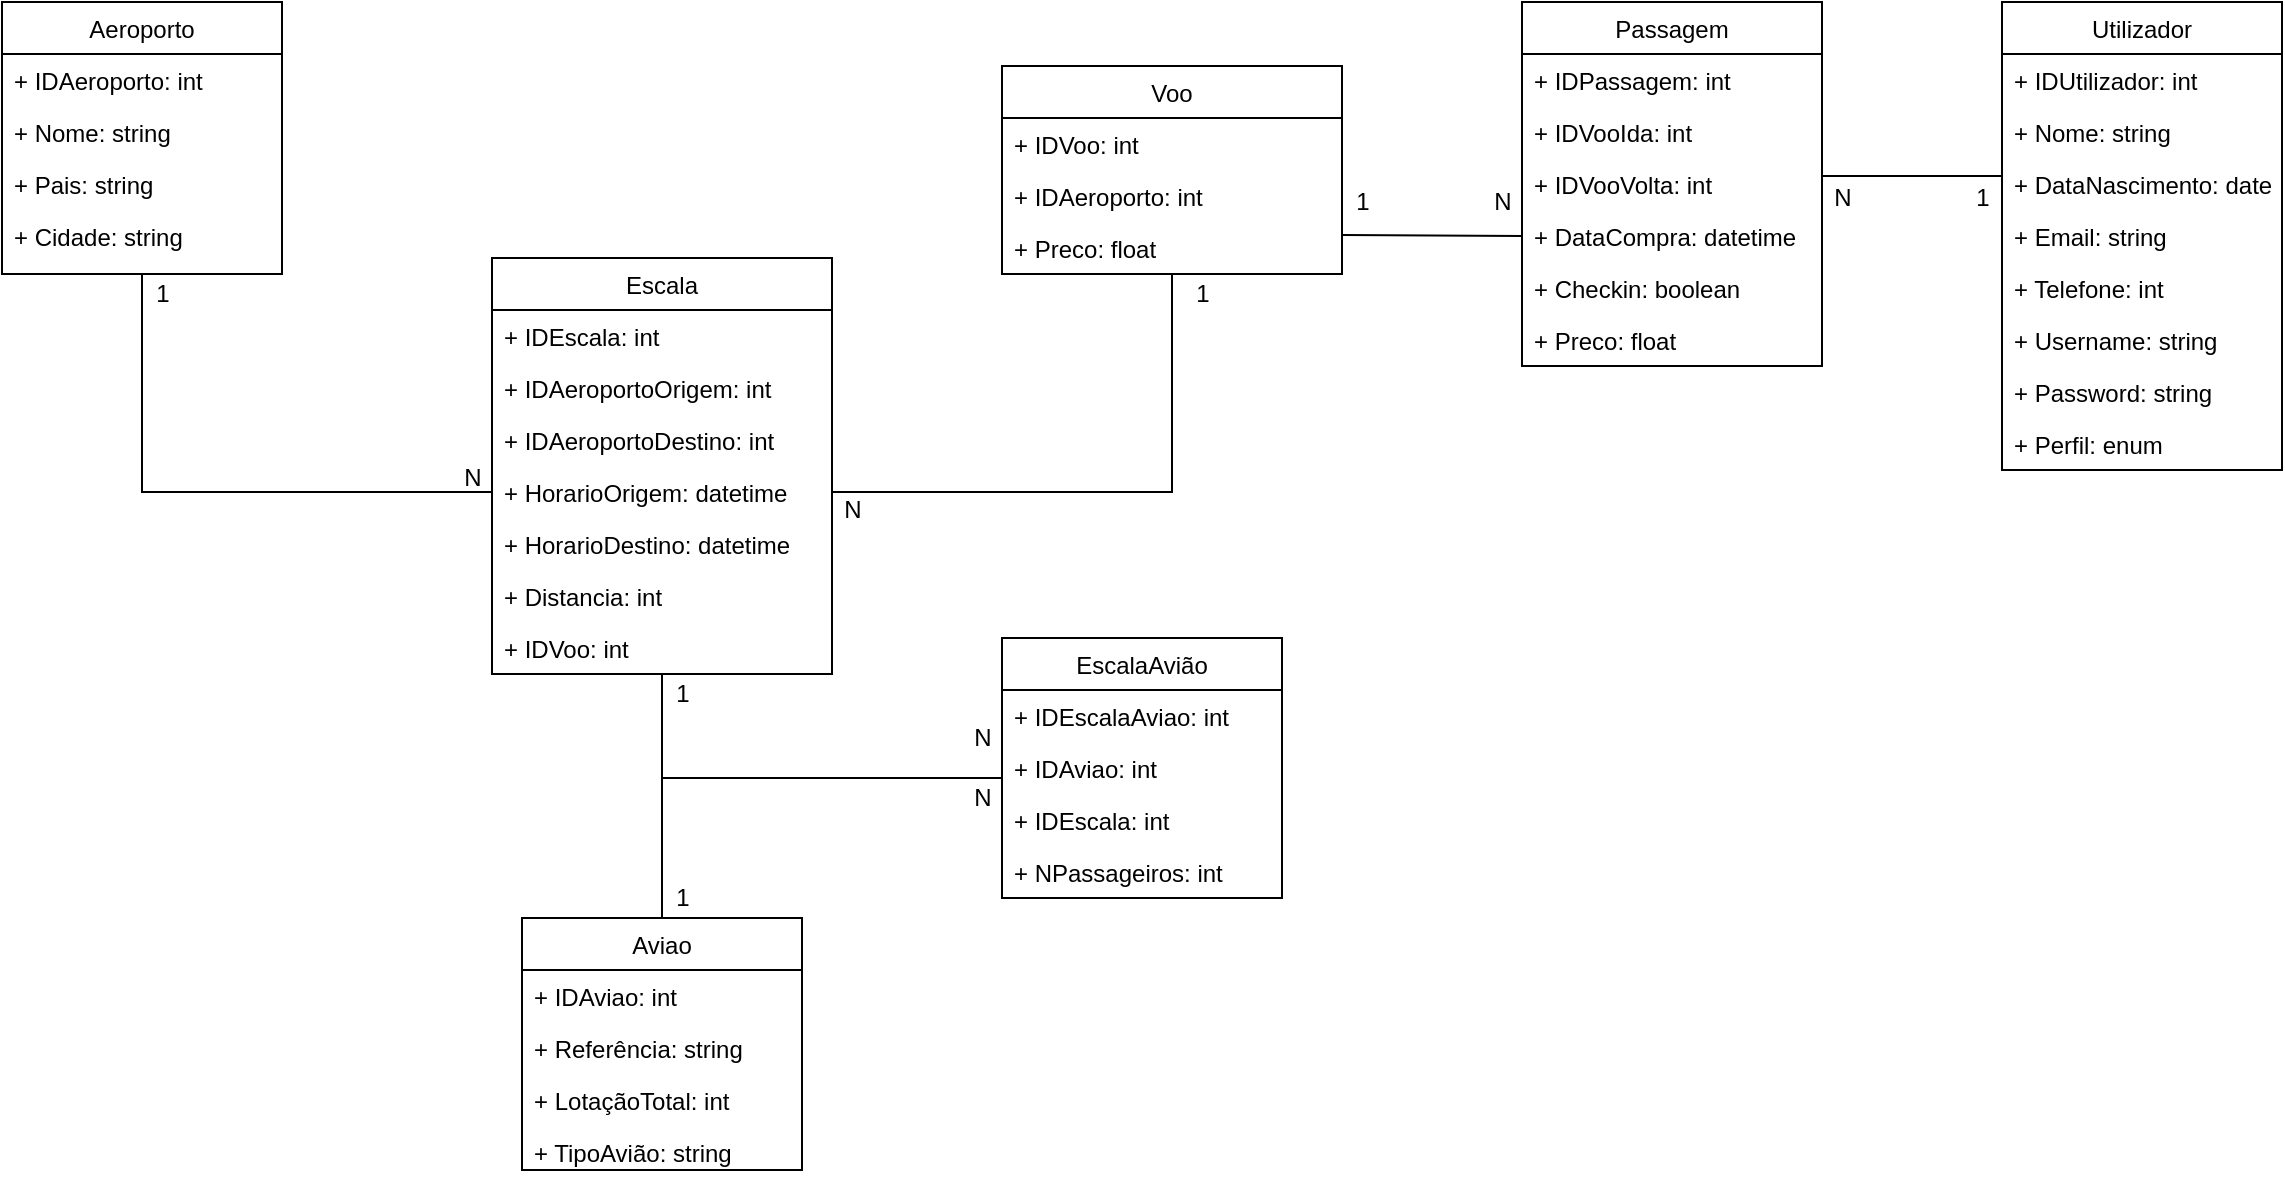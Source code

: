 <mxfile version="14.6.13" type="onedrive"><diagram id="C5RBs43oDa-KdzZeNtuy" name="Page-1"><mxGraphModel dx="1808" dy="1717" grid="1" gridSize="10" guides="1" tooltips="1" connect="1" arrows="1" fold="1" page="1" pageScale="1" pageWidth="827" pageHeight="1169" math="0" shadow="0"><root><mxCell id="WIyWlLk6GJQsqaUBKTNV-0"/><mxCell id="WIyWlLk6GJQsqaUBKTNV-1" parent="WIyWlLk6GJQsqaUBKTNV-0"/><mxCell id="dPHF0v9wu4DCo2CUXEre-5" style="edgeStyle=orthogonalEdgeStyle;rounded=0;orthogonalLoop=1;jettySize=auto;html=1;endArrow=none;endFill=0;" parent="WIyWlLk6GJQsqaUBKTNV-1" source="ezrfCDyUVJdnby8h5Ccg-4" target="ezrfCDyUVJdnby8h5Ccg-29" edge="1"><mxGeometry relative="1" as="geometry"/></mxCell><mxCell id="ezrfCDyUVJdnby8h5Ccg-4" value="Aviao" style="swimlane;fontStyle=0;childLayout=stackLayout;horizontal=1;startSize=26;fillColor=none;horizontalStack=0;resizeParent=1;resizeParentMax=0;resizeLast=0;collapsible=1;marginBottom=0;" parent="WIyWlLk6GJQsqaUBKTNV-1" vertex="1"><mxGeometry x="-180" y="-390" width="140" height="126" as="geometry"/></mxCell><mxCell id="nkhrWxJQGcaeaHnk9ht5-4" value="+ IDAviao: int" style="text;strokeColor=none;fillColor=none;align=left;verticalAlign=top;spacingLeft=4;spacingRight=4;overflow=hidden;rotatable=0;points=[[0,0.5],[1,0.5]];portConstraint=eastwest;" parent="ezrfCDyUVJdnby8h5Ccg-4" vertex="1"><mxGeometry y="26" width="140" height="26" as="geometry"/></mxCell><mxCell id="ezrfCDyUVJdnby8h5Ccg-5" value="+ Referência: string" style="text;strokeColor=none;fillColor=none;align=left;verticalAlign=top;spacingLeft=4;spacingRight=4;overflow=hidden;rotatable=0;points=[[0,0.5],[1,0.5]];portConstraint=eastwest;" parent="ezrfCDyUVJdnby8h5Ccg-4" vertex="1"><mxGeometry y="52" width="140" height="26" as="geometry"/></mxCell><mxCell id="ezrfCDyUVJdnby8h5Ccg-6" value="+ LotaçãoTotal: int" style="text;strokeColor=none;fillColor=none;align=left;verticalAlign=top;spacingLeft=4;spacingRight=4;overflow=hidden;rotatable=0;points=[[0,0.5],[1,0.5]];portConstraint=eastwest;" parent="ezrfCDyUVJdnby8h5Ccg-4" vertex="1"><mxGeometry y="78" width="140" height="26" as="geometry"/></mxCell><mxCell id="ezrfCDyUVJdnby8h5Ccg-7" value="+ TipoAvião: string" style="text;strokeColor=none;fillColor=none;align=left;verticalAlign=top;spacingLeft=4;spacingRight=4;overflow=hidden;rotatable=0;points=[[0,0.5],[1,0.5]];portConstraint=eastwest;" parent="ezrfCDyUVJdnby8h5Ccg-4" vertex="1"><mxGeometry y="104" width="140" height="22" as="geometry"/></mxCell><mxCell id="dPHF0v9wu4DCo2CUXEre-4" style="edgeStyle=orthogonalEdgeStyle;rounded=0;orthogonalLoop=1;jettySize=auto;html=1;endArrow=none;endFill=0;" parent="WIyWlLk6GJQsqaUBKTNV-1" source="ezrfCDyUVJdnby8h5Ccg-12" target="ezrfCDyUVJdnby8h5Ccg-32" edge="1"><mxGeometry relative="1" as="geometry"/></mxCell><mxCell id="ezrfCDyUVJdnby8h5Ccg-12" value="Voo" style="swimlane;fontStyle=0;childLayout=stackLayout;horizontal=1;startSize=26;fillColor=none;horizontalStack=0;resizeParent=1;resizeParentMax=0;resizeLast=0;collapsible=1;marginBottom=0;" parent="WIyWlLk6GJQsqaUBKTNV-1" vertex="1"><mxGeometry x="60" y="-816" width="170" height="104" as="geometry"/></mxCell><mxCell id="ezrfCDyUVJdnby8h5Ccg-13" value="+ IDVoo: int" style="text;strokeColor=none;fillColor=none;align=left;verticalAlign=top;spacingLeft=4;spacingRight=4;overflow=hidden;rotatable=0;points=[[0,0.5],[1,0.5]];portConstraint=eastwest;" parent="ezrfCDyUVJdnby8h5Ccg-12" vertex="1"><mxGeometry y="26" width="170" height="26" as="geometry"/></mxCell><mxCell id="HHyZktpjMpFKbvWUe-Ww-1" value="+ IDAeroporto: int" style="text;strokeColor=none;fillColor=none;align=left;verticalAlign=top;spacingLeft=4;spacingRight=4;overflow=hidden;rotatable=0;points=[[0,0.5],[1,0.5]];portConstraint=eastwest;" parent="ezrfCDyUVJdnby8h5Ccg-12" vertex="1"><mxGeometry y="52" width="170" height="26" as="geometry"/></mxCell><mxCell id="ezrfCDyUVJdnby8h5Ccg-14" value="+ Preco: float" style="text;strokeColor=none;fillColor=none;align=left;verticalAlign=top;spacingLeft=4;spacingRight=4;overflow=hidden;rotatable=0;points=[[0,0.5],[1,0.5]];portConstraint=eastwest;" parent="ezrfCDyUVJdnby8h5Ccg-12" vertex="1"><mxGeometry y="78" width="170" height="26" as="geometry"/></mxCell><mxCell id="ezrfCDyUVJdnby8h5Ccg-16" value="Passagem" style="swimlane;fontStyle=0;childLayout=stackLayout;horizontal=1;startSize=26;fillColor=none;horizontalStack=0;resizeParent=1;resizeParentMax=0;resizeLast=0;collapsible=1;marginBottom=0;" parent="WIyWlLk6GJQsqaUBKTNV-1" vertex="1"><mxGeometry x="320" y="-848" width="150" height="182" as="geometry"/></mxCell><mxCell id="nkhrWxJQGcaeaHnk9ht5-6" value="+ IDPassagem: int" style="text;strokeColor=none;fillColor=none;align=left;verticalAlign=top;spacingLeft=4;spacingRight=4;overflow=hidden;rotatable=0;points=[[0,0.5],[1,0.5]];portConstraint=eastwest;" parent="ezrfCDyUVJdnby8h5Ccg-16" vertex="1"><mxGeometry y="26" width="150" height="26" as="geometry"/></mxCell><mxCell id="ezrfCDyUVJdnby8h5Ccg-17" value="+ IDVooIda: int" style="text;strokeColor=none;fillColor=none;align=left;verticalAlign=top;spacingLeft=4;spacingRight=4;overflow=hidden;rotatable=0;points=[[0,0.5],[1,0.5]];portConstraint=eastwest;" parent="ezrfCDyUVJdnby8h5Ccg-16" vertex="1"><mxGeometry y="52" width="150" height="26" as="geometry"/></mxCell><mxCell id="ezrfCDyUVJdnby8h5Ccg-18" value="+ IDVooVolta: int" style="text;strokeColor=none;fillColor=none;align=left;verticalAlign=top;spacingLeft=4;spacingRight=4;overflow=hidden;rotatable=0;points=[[0,0.5],[1,0.5]];portConstraint=eastwest;" parent="ezrfCDyUVJdnby8h5Ccg-16" vertex="1"><mxGeometry y="78" width="150" height="26" as="geometry"/></mxCell><mxCell id="ezrfCDyUVJdnby8h5Ccg-83" value="+ DataCompra: datetime" style="text;strokeColor=none;fillColor=none;align=left;verticalAlign=top;spacingLeft=4;spacingRight=4;overflow=hidden;rotatable=0;points=[[0,0.5],[1,0.5]];portConstraint=eastwest;" parent="ezrfCDyUVJdnby8h5Ccg-16" vertex="1"><mxGeometry y="104" width="150" height="26" as="geometry"/></mxCell><mxCell id="ezrfCDyUVJdnby8h5Ccg-20" value="+ Checkin: boolean" style="text;strokeColor=none;fillColor=none;align=left;verticalAlign=top;spacingLeft=4;spacingRight=4;overflow=hidden;rotatable=0;points=[[0,0.5],[1,0.5]];portConstraint=eastwest;" parent="ezrfCDyUVJdnby8h5Ccg-16" vertex="1"><mxGeometry y="130" width="150" height="26" as="geometry"/></mxCell><mxCell id="ezrfCDyUVJdnby8h5Ccg-19" value="+ Preco: float" style="text;strokeColor=none;fillColor=none;align=left;verticalAlign=top;spacingLeft=4;spacingRight=4;overflow=hidden;rotatable=0;points=[[0,0.5],[1,0.5]];portConstraint=eastwest;" parent="ezrfCDyUVJdnby8h5Ccg-16" vertex="1"><mxGeometry y="156" width="150" height="26" as="geometry"/></mxCell><mxCell id="ezrfCDyUVJdnby8h5Ccg-21" value="Utilizador" style="swimlane;fontStyle=0;childLayout=stackLayout;horizontal=1;startSize=26;fillColor=none;horizontalStack=0;resizeParent=1;resizeParentMax=0;resizeLast=0;collapsible=1;marginBottom=0;" parent="WIyWlLk6GJQsqaUBKTNV-1" vertex="1"><mxGeometry x="560" y="-848" width="140" height="234" as="geometry"/></mxCell><mxCell id="nkhrWxJQGcaeaHnk9ht5-7" value="+ IDUtilizador: int" style="text;strokeColor=none;fillColor=none;align=left;verticalAlign=top;spacingLeft=4;spacingRight=4;overflow=hidden;rotatable=0;points=[[0,0.5],[1,0.5]];portConstraint=eastwest;" parent="ezrfCDyUVJdnby8h5Ccg-21" vertex="1"><mxGeometry y="26" width="140" height="26" as="geometry"/></mxCell><mxCell id="ezrfCDyUVJdnby8h5Ccg-22" value="+ Nome: string" style="text;strokeColor=none;fillColor=none;align=left;verticalAlign=top;spacingLeft=4;spacingRight=4;overflow=hidden;rotatable=0;points=[[0,0.5],[1,0.5]];portConstraint=eastwest;" parent="ezrfCDyUVJdnby8h5Ccg-21" vertex="1"><mxGeometry y="52" width="140" height="26" as="geometry"/></mxCell><mxCell id="ezrfCDyUVJdnby8h5Ccg-23" value="+ DataNascimento: date" style="text;strokeColor=none;fillColor=none;align=left;verticalAlign=top;spacingLeft=4;spacingRight=4;overflow=hidden;rotatable=0;points=[[0,0.5],[1,0.5]];portConstraint=eastwest;" parent="ezrfCDyUVJdnby8h5Ccg-21" vertex="1"><mxGeometry y="78" width="140" height="26" as="geometry"/></mxCell><mxCell id="ezrfCDyUVJdnby8h5Ccg-25" value="+ Email: string" style="text;strokeColor=none;fillColor=none;align=left;verticalAlign=top;spacingLeft=4;spacingRight=4;overflow=hidden;rotatable=0;points=[[0,0.5],[1,0.5]];portConstraint=eastwest;" parent="ezrfCDyUVJdnby8h5Ccg-21" vertex="1"><mxGeometry y="104" width="140" height="26" as="geometry"/></mxCell><mxCell id="ezrfCDyUVJdnby8h5Ccg-24" value="+ Telefone: int" style="text;strokeColor=none;fillColor=none;align=left;verticalAlign=top;spacingLeft=4;spacingRight=4;overflow=hidden;rotatable=0;points=[[0,0.5],[1,0.5]];portConstraint=eastwest;" parent="ezrfCDyUVJdnby8h5Ccg-21" vertex="1"><mxGeometry y="130" width="140" height="26" as="geometry"/></mxCell><mxCell id="ezrfCDyUVJdnby8h5Ccg-26" value="+ Username: string" style="text;strokeColor=none;fillColor=none;align=left;verticalAlign=top;spacingLeft=4;spacingRight=4;overflow=hidden;rotatable=0;points=[[0,0.5],[1,0.5]];portConstraint=eastwest;" parent="ezrfCDyUVJdnby8h5Ccg-21" vertex="1"><mxGeometry y="156" width="140" height="26" as="geometry"/></mxCell><mxCell id="ezrfCDyUVJdnby8h5Ccg-27" value="+ Password: string" style="text;strokeColor=none;fillColor=none;align=left;verticalAlign=top;spacingLeft=4;spacingRight=4;overflow=hidden;rotatable=0;points=[[0,0.5],[1,0.5]];portConstraint=eastwest;" parent="ezrfCDyUVJdnby8h5Ccg-21" vertex="1"><mxGeometry y="182" width="140" height="26" as="geometry"/></mxCell><mxCell id="ezrfCDyUVJdnby8h5Ccg-28" value="+ Perfil: enum" style="text;strokeColor=none;fillColor=none;align=left;verticalAlign=top;spacingLeft=4;spacingRight=4;overflow=hidden;rotatable=0;points=[[0,0.5],[1,0.5]];portConstraint=eastwest;" parent="ezrfCDyUVJdnby8h5Ccg-21" vertex="1"><mxGeometry y="208" width="140" height="26" as="geometry"/></mxCell><mxCell id="ezrfCDyUVJdnby8h5Ccg-29" value="Escala" style="swimlane;fontStyle=0;childLayout=stackLayout;horizontal=1;startSize=26;fillColor=none;horizontalStack=0;resizeParent=1;resizeParentMax=0;resizeLast=0;collapsible=1;marginBottom=0;" parent="WIyWlLk6GJQsqaUBKTNV-1" vertex="1"><mxGeometry x="-195" y="-720" width="170" height="208" as="geometry"/></mxCell><mxCell id="nkhrWxJQGcaeaHnk9ht5-3" value="+ IDEscala: int" style="text;strokeColor=none;fillColor=none;align=left;verticalAlign=top;spacingLeft=4;spacingRight=4;overflow=hidden;rotatable=0;points=[[0,0.5],[1,0.5]];portConstraint=eastwest;" parent="ezrfCDyUVJdnby8h5Ccg-29" vertex="1"><mxGeometry y="26" width="170" height="26" as="geometry"/></mxCell><mxCell id="ezrfCDyUVJdnby8h5Ccg-30" value="+ IDAeroportoOrigem: int" style="text;strokeColor=none;fillColor=none;align=left;verticalAlign=top;spacingLeft=4;spacingRight=4;overflow=hidden;rotatable=0;points=[[0,0.5],[1,0.5]];portConstraint=eastwest;" parent="ezrfCDyUVJdnby8h5Ccg-29" vertex="1"><mxGeometry y="52" width="170" height="26" as="geometry"/></mxCell><mxCell id="ezrfCDyUVJdnby8h5Ccg-31" value="+ IDAeroportoDestino: int" style="text;strokeColor=none;fillColor=none;align=left;verticalAlign=top;spacingLeft=4;spacingRight=4;overflow=hidden;rotatable=0;points=[[0,0.5],[1,0.5]];portConstraint=eastwest;" parent="ezrfCDyUVJdnby8h5Ccg-29" vertex="1"><mxGeometry y="78" width="170" height="26" as="geometry"/></mxCell><mxCell id="ezrfCDyUVJdnby8h5Ccg-32" value="+ HorarioOrigem: datetime" style="text;strokeColor=none;fillColor=none;align=left;verticalAlign=top;spacingLeft=4;spacingRight=4;overflow=hidden;rotatable=0;points=[[0,0.5],[1,0.5]];portConstraint=eastwest;" parent="ezrfCDyUVJdnby8h5Ccg-29" vertex="1"><mxGeometry y="104" width="170" height="26" as="geometry"/></mxCell><mxCell id="ezrfCDyUVJdnby8h5Ccg-37" value="+ HorarioDestino: datetime" style="text;strokeColor=none;fillColor=none;align=left;verticalAlign=top;spacingLeft=4;spacingRight=4;overflow=hidden;rotatable=0;points=[[0,0.5],[1,0.5]];portConstraint=eastwest;" parent="ezrfCDyUVJdnby8h5Ccg-29" vertex="1"><mxGeometry y="130" width="170" height="26" as="geometry"/></mxCell><mxCell id="ezrfCDyUVJdnby8h5Ccg-38" value="+ Distancia: int" style="text;strokeColor=none;fillColor=none;align=left;verticalAlign=top;spacingLeft=4;spacingRight=4;overflow=hidden;rotatable=0;points=[[0,0.5],[1,0.5]];portConstraint=eastwest;" parent="ezrfCDyUVJdnby8h5Ccg-29" vertex="1"><mxGeometry y="156" width="170" height="26" as="geometry"/></mxCell><mxCell id="ezrfCDyUVJdnby8h5Ccg-92" value="+ IDVoo: int" style="text;strokeColor=none;fillColor=none;align=left;verticalAlign=top;spacingLeft=4;spacingRight=4;overflow=hidden;rotatable=0;points=[[0,0.5],[1,0.5]];portConstraint=eastwest;" parent="ezrfCDyUVJdnby8h5Ccg-29" vertex="1"><mxGeometry y="182" width="170" height="26" as="geometry"/></mxCell><mxCell id="dPHF0v9wu4DCo2CUXEre-2" style="edgeStyle=orthogonalEdgeStyle;rounded=0;orthogonalLoop=1;jettySize=auto;html=1;entryX=0;entryY=0.5;entryDx=0;entryDy=0;endArrow=none;endFill=0;" parent="WIyWlLk6GJQsqaUBKTNV-1" source="ezrfCDyUVJdnby8h5Ccg-33" target="ezrfCDyUVJdnby8h5Ccg-32" edge="1"><mxGeometry relative="1" as="geometry"><mxPoint x="-370" y="-600" as="targetPoint"/></mxGeometry></mxCell><mxCell id="ezrfCDyUVJdnby8h5Ccg-33" value="Aeroporto" style="swimlane;fontStyle=0;childLayout=stackLayout;horizontal=1;startSize=26;fillColor=none;horizontalStack=0;resizeParent=1;resizeParentMax=0;resizeLast=0;collapsible=1;marginBottom=0;" parent="WIyWlLk6GJQsqaUBKTNV-1" vertex="1"><mxGeometry x="-440" y="-848" width="140" height="136" as="geometry"/></mxCell><mxCell id="nkhrWxJQGcaeaHnk9ht5-2" value="+ IDAeroporto: int" style="text;strokeColor=none;fillColor=none;align=left;verticalAlign=top;spacingLeft=4;spacingRight=4;overflow=hidden;rotatable=0;points=[[0,0.5],[1,0.5]];portConstraint=eastwest;" parent="ezrfCDyUVJdnby8h5Ccg-33" vertex="1"><mxGeometry y="26" width="140" height="26" as="geometry"/></mxCell><mxCell id="ezrfCDyUVJdnby8h5Ccg-34" value="+ Nome: string" style="text;strokeColor=none;fillColor=none;align=left;verticalAlign=top;spacingLeft=4;spacingRight=4;overflow=hidden;rotatable=0;points=[[0,0.5],[1,0.5]];portConstraint=eastwest;" parent="ezrfCDyUVJdnby8h5Ccg-33" vertex="1"><mxGeometry y="52" width="140" height="26" as="geometry"/></mxCell><mxCell id="ezrfCDyUVJdnby8h5Ccg-35" value="+ Pais: string" style="text;strokeColor=none;fillColor=none;align=left;verticalAlign=top;spacingLeft=4;spacingRight=4;overflow=hidden;rotatable=0;points=[[0,0.5],[1,0.5]];portConstraint=eastwest;" parent="ezrfCDyUVJdnby8h5Ccg-33" vertex="1"><mxGeometry y="78" width="140" height="26" as="geometry"/></mxCell><mxCell id="ezrfCDyUVJdnby8h5Ccg-36" value="+ Cidade: string" style="text;strokeColor=none;fillColor=none;align=left;verticalAlign=top;spacingLeft=4;spacingRight=4;overflow=hidden;rotatable=0;points=[[0,0.5],[1,0.5]];portConstraint=eastwest;" parent="ezrfCDyUVJdnby8h5Ccg-33" vertex="1"><mxGeometry y="104" width="140" height="32" as="geometry"/></mxCell><mxCell id="ezrfCDyUVJdnby8h5Ccg-41" value="N" style="text;html=1;align=center;verticalAlign=middle;resizable=0;points=[];autosize=1;strokeColor=none;" parent="WIyWlLk6GJQsqaUBKTNV-1" vertex="1"><mxGeometry x="470" y="-760" width="20" height="20" as="geometry"/></mxCell><mxCell id="ezrfCDyUVJdnby8h5Ccg-55" value="" style="endArrow=none;html=1;entryX=0;entryY=0.5;entryDx=0;entryDy=0;exitX=1.003;exitY=0.25;exitDx=0;exitDy=0;exitPerimeter=0;" parent="WIyWlLk6GJQsqaUBKTNV-1" source="ezrfCDyUVJdnby8h5Ccg-14" target="ezrfCDyUVJdnby8h5Ccg-83" edge="1"><mxGeometry width="50" height="50" relative="1" as="geometry"><mxPoint x="250" y="-757" as="sourcePoint"/><mxPoint x="250" y="-720" as="targetPoint"/></mxGeometry></mxCell><mxCell id="ezrfCDyUVJdnby8h5Ccg-58" value="1" style="text;html=1;align=center;verticalAlign=middle;resizable=0;points=[];autosize=1;strokeColor=none;" parent="WIyWlLk6GJQsqaUBKTNV-1" vertex="1"><mxGeometry x="-110" y="-410" width="20" height="20" as="geometry"/></mxCell><mxCell id="ezrfCDyUVJdnby8h5Ccg-59" value="1" style="text;html=1;align=center;verticalAlign=middle;resizable=0;points=[];autosize=1;strokeColor=none;" parent="WIyWlLk6GJQsqaUBKTNV-1" vertex="1"><mxGeometry x="-110" y="-512" width="20" height="20" as="geometry"/></mxCell><mxCell id="ezrfCDyUVJdnby8h5Ccg-62" value="1" style="text;html=1;align=center;verticalAlign=middle;resizable=0;points=[];autosize=1;strokeColor=none;" parent="WIyWlLk6GJQsqaUBKTNV-1" vertex="1"><mxGeometry x="150" y="-712" width="20" height="20" as="geometry"/></mxCell><mxCell id="ezrfCDyUVJdnby8h5Ccg-63" value="N" style="text;html=1;align=center;verticalAlign=middle;resizable=0;points=[];autosize=1;strokeColor=none;" parent="WIyWlLk6GJQsqaUBKTNV-1" vertex="1"><mxGeometry x="-25" y="-604" width="20" height="20" as="geometry"/></mxCell><mxCell id="ezrfCDyUVJdnby8h5Ccg-66" value="1" style="text;html=1;align=center;verticalAlign=middle;resizable=0;points=[];autosize=1;strokeColor=none;" parent="WIyWlLk6GJQsqaUBKTNV-1" vertex="1"><mxGeometry x="-370" y="-712" width="20" height="20" as="geometry"/></mxCell><mxCell id="ezrfCDyUVJdnby8h5Ccg-67" value="N" style="text;html=1;align=center;verticalAlign=middle;resizable=0;points=[];autosize=1;strokeColor=none;" parent="WIyWlLk6GJQsqaUBKTNV-1" vertex="1"><mxGeometry x="-215" y="-620" width="20" height="20" as="geometry"/></mxCell><mxCell id="ezrfCDyUVJdnby8h5Ccg-68" value="N" style="text;html=1;align=center;verticalAlign=middle;resizable=0;points=[];autosize=1;strokeColor=none;" parent="WIyWlLk6GJQsqaUBKTNV-1" vertex="1"><mxGeometry x="300" y="-758" width="20" height="20" as="geometry"/></mxCell><mxCell id="ezrfCDyUVJdnby8h5Ccg-69" value="1" style="text;html=1;align=center;verticalAlign=middle;resizable=0;points=[];autosize=1;strokeColor=none;" parent="WIyWlLk6GJQsqaUBKTNV-1" vertex="1"><mxGeometry x="230" y="-758" width="20" height="20" as="geometry"/></mxCell><mxCell id="ezrfCDyUVJdnby8h5Ccg-80" value="" style="endArrow=none;html=1;entryX=0;entryY=0.75;entryDx=0;entryDy=0;" parent="WIyWlLk6GJQsqaUBKTNV-1" edge="1"><mxGeometry width="50" height="50" relative="1" as="geometry"><mxPoint x="470" y="-761" as="sourcePoint"/><mxPoint x="560" y="-761" as="targetPoint"/></mxGeometry></mxCell><mxCell id="ezrfCDyUVJdnby8h5Ccg-81" value="1" style="text;html=1;align=center;verticalAlign=middle;resizable=0;points=[];autosize=1;strokeColor=none;" parent="WIyWlLk6GJQsqaUBKTNV-1" vertex="1"><mxGeometry x="540" y="-760" width="20" height="20" as="geometry"/></mxCell><mxCell id="DuWqMLION3r1JVDiczHa-1" value="EscalaAvião" style="swimlane;fontStyle=0;childLayout=stackLayout;horizontal=1;startSize=26;fillColor=none;horizontalStack=0;resizeParent=1;resizeParentMax=0;resizeLast=0;collapsible=1;marginBottom=0;" parent="WIyWlLk6GJQsqaUBKTNV-1" vertex="1"><mxGeometry x="60" y="-530" width="140" height="130" as="geometry"/></mxCell><mxCell id="nkhrWxJQGcaeaHnk9ht5-5" value="+ IDEscalaAviao: int" style="text;strokeColor=none;fillColor=none;align=left;verticalAlign=top;spacingLeft=4;spacingRight=4;overflow=hidden;rotatable=0;points=[[0,0.5],[1,0.5]];portConstraint=eastwest;" parent="DuWqMLION3r1JVDiczHa-1" vertex="1"><mxGeometry y="26" width="140" height="26" as="geometry"/></mxCell><mxCell id="DuWqMLION3r1JVDiczHa-2" value="+ IDAviao: int" style="text;strokeColor=none;fillColor=none;align=left;verticalAlign=top;spacingLeft=4;spacingRight=4;overflow=hidden;rotatable=0;points=[[0,0.5],[1,0.5]];portConstraint=eastwest;" parent="DuWqMLION3r1JVDiczHa-1" vertex="1"><mxGeometry y="52" width="140" height="26" as="geometry"/></mxCell><mxCell id="DuWqMLION3r1JVDiczHa-3" value="+ IDEscala: int" style="text;strokeColor=none;fillColor=none;align=left;verticalAlign=top;spacingLeft=4;spacingRight=4;overflow=hidden;rotatable=0;points=[[0,0.5],[1,0.5]];portConstraint=eastwest;" parent="DuWqMLION3r1JVDiczHa-1" vertex="1"><mxGeometry y="78" width="140" height="26" as="geometry"/></mxCell><mxCell id="DuWqMLION3r1JVDiczHa-4" value="+ NPassageiros: int" style="text;strokeColor=none;fillColor=none;align=left;verticalAlign=top;spacingLeft=4;spacingRight=4;overflow=hidden;rotatable=0;points=[[0,0.5],[1,0.5]];portConstraint=eastwest;" parent="DuWqMLION3r1JVDiczHa-1" vertex="1"><mxGeometry y="104" width="140" height="26" as="geometry"/></mxCell><mxCell id="nkhrWxJQGcaeaHnk9ht5-0" value="N" style="text;html=1;align=center;verticalAlign=middle;resizable=0;points=[];autosize=1;strokeColor=none;" parent="WIyWlLk6GJQsqaUBKTNV-1" vertex="1"><mxGeometry x="40" y="-460" width="20" height="20" as="geometry"/></mxCell><mxCell id="nkhrWxJQGcaeaHnk9ht5-1" value="N" style="text;html=1;align=center;verticalAlign=middle;resizable=0;points=[];autosize=1;strokeColor=none;" parent="WIyWlLk6GJQsqaUBKTNV-1" vertex="1"><mxGeometry x="40" y="-490" width="20" height="20" as="geometry"/></mxCell><mxCell id="nkhrWxJQGcaeaHnk9ht5-8" value="" style="endArrow=none;html=1;" parent="WIyWlLk6GJQsqaUBKTNV-1" edge="1"><mxGeometry width="50" height="50" relative="1" as="geometry"><mxPoint x="-110" y="-460" as="sourcePoint"/><mxPoint x="60" y="-460" as="targetPoint"/></mxGeometry></mxCell></root></mxGraphModel></diagram></mxfile>